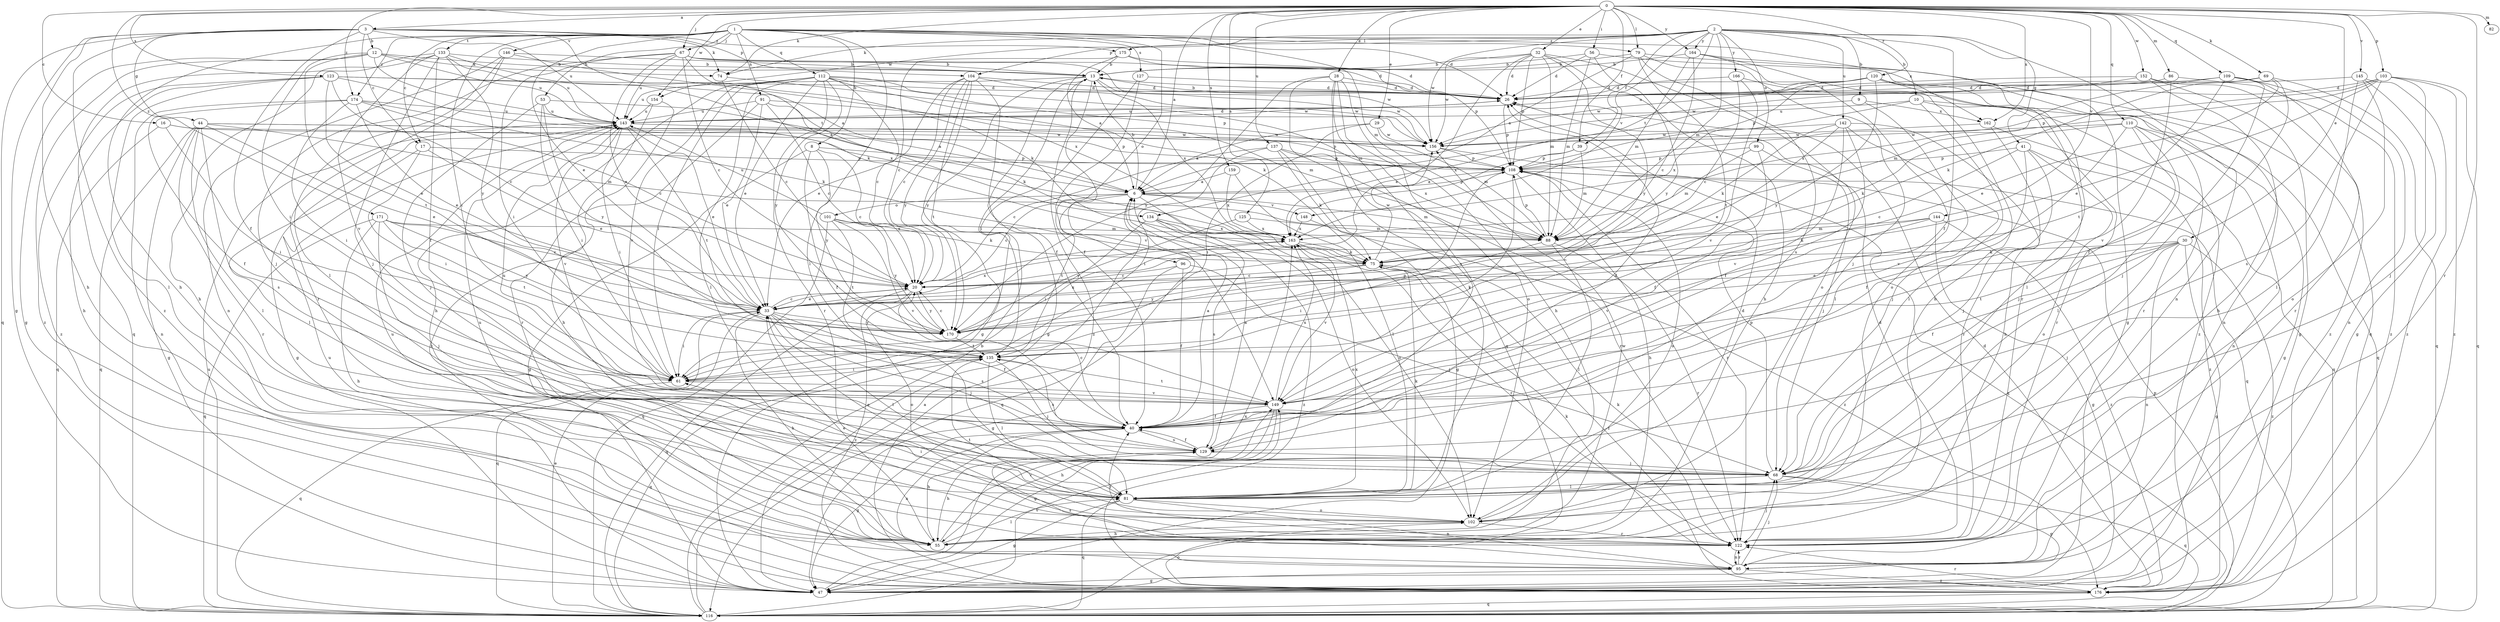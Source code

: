 strict digraph  {
0;
1;
2;
3;
6;
8;
9;
10;
12;
13;
16;
17;
20;
26;
28;
29;
30;
32;
33;
39;
40;
41;
44;
47;
53;
55;
56;
61;
67;
68;
69;
74;
75;
79;
81;
82;
86;
88;
91;
95;
96;
99;
101;
102;
103;
104;
108;
109;
110;
112;
116;
120;
122;
123;
125;
127;
129;
133;
134;
135;
137;
142;
143;
144;
145;
146;
148;
149;
152;
154;
156;
159;
162;
163;
164;
166;
170;
171;
174;
175;
176;
0 -> 3  [label=a];
0 -> 6  [label=a];
0 -> 16  [label=c];
0 -> 28  [label=e];
0 -> 29  [label=e];
0 -> 30  [label=e];
0 -> 32  [label=e];
0 -> 39  [label=f];
0 -> 56  [label=i];
0 -> 67  [label=j];
0 -> 69  [label=k];
0 -> 74  [label=k];
0 -> 79  [label=l];
0 -> 82  [label=m];
0 -> 86  [label=m];
0 -> 103  [label=p];
0 -> 109  [label=q];
0 -> 110  [label=q];
0 -> 120  [label=r];
0 -> 122  [label=r];
0 -> 123  [label=s];
0 -> 125  [label=s];
0 -> 137  [label=u];
0 -> 144  [label=v];
0 -> 145  [label=v];
0 -> 152  [label=w];
0 -> 154  [label=w];
0 -> 159  [label=x];
0 -> 162  [label=x];
0 -> 164  [label=y];
0 -> 171  [label=z];
0 -> 174  [label=z];
1 -> 8  [label=b];
1 -> 17  [label=c];
1 -> 26  [label=d];
1 -> 33  [label=e];
1 -> 53  [label=h];
1 -> 55  [label=h];
1 -> 61  [label=i];
1 -> 67  [label=j];
1 -> 79  [label=l];
1 -> 81  [label=l];
1 -> 88  [label=m];
1 -> 91  [label=n];
1 -> 96  [label=o];
1 -> 112  [label=q];
1 -> 127  [label=s];
1 -> 133  [label=t];
1 -> 146  [label=v];
1 -> 162  [label=x];
1 -> 174  [label=z];
2 -> 9  [label=b];
2 -> 10  [label=b];
2 -> 39  [label=f];
2 -> 40  [label=f];
2 -> 41  [label=g];
2 -> 74  [label=k];
2 -> 88  [label=m];
2 -> 95  [label=n];
2 -> 99  [label=o];
2 -> 104  [label=p];
2 -> 134  [label=t];
2 -> 142  [label=u];
2 -> 148  [label=v];
2 -> 154  [label=w];
2 -> 156  [label=w];
2 -> 164  [label=y];
2 -> 166  [label=y];
2 -> 175  [label=z];
3 -> 12  [label=b];
3 -> 17  [label=c];
3 -> 40  [label=f];
3 -> 44  [label=g];
3 -> 47  [label=g];
3 -> 55  [label=h];
3 -> 74  [label=k];
3 -> 104  [label=p];
3 -> 116  [label=q];
3 -> 134  [label=t];
3 -> 143  [label=u];
3 -> 175  [label=z];
3 -> 176  [label=z];
6 -> 13  [label=b];
6 -> 20  [label=c];
6 -> 88  [label=m];
6 -> 101  [label=o];
6 -> 102  [label=o];
6 -> 108  [label=p];
6 -> 116  [label=q];
6 -> 135  [label=t];
6 -> 148  [label=v];
8 -> 20  [label=c];
8 -> 40  [label=f];
8 -> 47  [label=g];
8 -> 108  [label=p];
8 -> 170  [label=y];
9 -> 81  [label=l];
9 -> 162  [label=x];
9 -> 163  [label=x];
10 -> 81  [label=l];
10 -> 116  [label=q];
10 -> 122  [label=r];
10 -> 143  [label=u];
10 -> 163  [label=x];
12 -> 13  [label=b];
12 -> 47  [label=g];
12 -> 61  [label=i];
12 -> 74  [label=k];
12 -> 75  [label=k];
12 -> 135  [label=t];
12 -> 143  [label=u];
12 -> 176  [label=z];
13 -> 26  [label=d];
13 -> 47  [label=g];
13 -> 143  [label=u];
13 -> 149  [label=v];
13 -> 156  [label=w];
13 -> 163  [label=x];
13 -> 170  [label=y];
13 -> 176  [label=z];
16 -> 61  [label=i];
16 -> 108  [label=p];
16 -> 116  [label=q];
16 -> 156  [label=w];
17 -> 33  [label=e];
17 -> 61  [label=i];
17 -> 81  [label=l];
17 -> 108  [label=p];
20 -> 33  [label=e];
20 -> 102  [label=o];
20 -> 116  [label=q];
20 -> 170  [label=y];
20 -> 176  [label=z];
26 -> 13  [label=b];
26 -> 108  [label=p];
26 -> 143  [label=u];
28 -> 26  [label=d];
28 -> 55  [label=h];
28 -> 81  [label=l];
28 -> 102  [label=o];
28 -> 116  [label=q];
28 -> 129  [label=s];
28 -> 170  [label=y];
29 -> 6  [label=a];
29 -> 61  [label=i];
29 -> 88  [label=m];
29 -> 156  [label=w];
30 -> 33  [label=e];
30 -> 40  [label=f];
30 -> 47  [label=g];
30 -> 68  [label=j];
30 -> 75  [label=k];
30 -> 95  [label=n];
30 -> 135  [label=t];
30 -> 176  [label=z];
32 -> 13  [label=b];
32 -> 26  [label=d];
32 -> 33  [label=e];
32 -> 55  [label=h];
32 -> 88  [label=m];
32 -> 102  [label=o];
32 -> 108  [label=p];
32 -> 156  [label=w];
32 -> 170  [label=y];
33 -> 20  [label=c];
33 -> 40  [label=f];
33 -> 55  [label=h];
33 -> 61  [label=i];
33 -> 68  [label=j];
33 -> 81  [label=l];
33 -> 116  [label=q];
33 -> 129  [label=s];
33 -> 163  [label=x];
33 -> 170  [label=y];
39 -> 88  [label=m];
39 -> 108  [label=p];
39 -> 163  [label=x];
40 -> 6  [label=a];
40 -> 20  [label=c];
40 -> 47  [label=g];
40 -> 55  [label=h];
40 -> 95  [label=n];
40 -> 129  [label=s];
40 -> 143  [label=u];
41 -> 20  [label=c];
41 -> 40  [label=f];
41 -> 68  [label=j];
41 -> 102  [label=o];
41 -> 108  [label=p];
41 -> 176  [label=z];
44 -> 33  [label=e];
44 -> 47  [label=g];
44 -> 81  [label=l];
44 -> 88  [label=m];
44 -> 108  [label=p];
44 -> 116  [label=q];
44 -> 122  [label=r];
44 -> 129  [label=s];
44 -> 156  [label=w];
47 -> 143  [label=u];
47 -> 163  [label=x];
53 -> 6  [label=a];
53 -> 61  [label=i];
53 -> 68  [label=j];
53 -> 143  [label=u];
53 -> 170  [label=y];
55 -> 33  [label=e];
55 -> 81  [label=l];
55 -> 143  [label=u];
55 -> 149  [label=v];
55 -> 156  [label=w];
56 -> 13  [label=b];
56 -> 26  [label=d];
56 -> 88  [label=m];
56 -> 116  [label=q];
56 -> 170  [label=y];
61 -> 108  [label=p];
61 -> 116  [label=q];
61 -> 149  [label=v];
67 -> 13  [label=b];
67 -> 20  [label=c];
67 -> 26  [label=d];
67 -> 33  [label=e];
67 -> 61  [label=i];
67 -> 68  [label=j];
67 -> 75  [label=k];
67 -> 143  [label=u];
67 -> 156  [label=w];
68 -> 47  [label=g];
68 -> 81  [label=l];
68 -> 108  [label=p];
68 -> 116  [label=q];
69 -> 26  [label=d];
69 -> 33  [label=e];
69 -> 40  [label=f];
69 -> 75  [label=k];
69 -> 116  [label=q];
74 -> 20  [label=c];
74 -> 108  [label=p];
75 -> 20  [label=c];
75 -> 156  [label=w];
75 -> 170  [label=y];
75 -> 176  [label=z];
79 -> 6  [label=a];
79 -> 13  [label=b];
79 -> 68  [label=j];
79 -> 122  [label=r];
79 -> 129  [label=s];
79 -> 135  [label=t];
81 -> 33  [label=e];
81 -> 47  [label=g];
81 -> 75  [label=k];
81 -> 95  [label=n];
81 -> 102  [label=o];
81 -> 116  [label=q];
81 -> 163  [label=x];
86 -> 26  [label=d];
86 -> 149  [label=v];
86 -> 176  [label=z];
88 -> 61  [label=i];
88 -> 81  [label=l];
88 -> 108  [label=p];
88 -> 122  [label=r];
91 -> 20  [label=c];
91 -> 33  [label=e];
91 -> 75  [label=k];
91 -> 88  [label=m];
91 -> 122  [label=r];
91 -> 143  [label=u];
95 -> 47  [label=g];
95 -> 68  [label=j];
95 -> 75  [label=k];
95 -> 122  [label=r];
95 -> 129  [label=s];
95 -> 176  [label=z];
96 -> 20  [label=c];
96 -> 40  [label=f];
96 -> 47  [label=g];
96 -> 68  [label=j];
99 -> 40  [label=f];
99 -> 68  [label=j];
99 -> 88  [label=m];
99 -> 108  [label=p];
101 -> 75  [label=k];
101 -> 88  [label=m];
101 -> 116  [label=q];
101 -> 135  [label=t];
101 -> 143  [label=u];
101 -> 149  [label=v];
101 -> 170  [label=y];
102 -> 26  [label=d];
102 -> 55  [label=h];
102 -> 61  [label=i];
102 -> 122  [label=r];
102 -> 135  [label=t];
102 -> 143  [label=u];
103 -> 26  [label=d];
103 -> 33  [label=e];
103 -> 68  [label=j];
103 -> 88  [label=m];
103 -> 108  [label=p];
103 -> 116  [label=q];
103 -> 129  [label=s];
103 -> 176  [label=z];
104 -> 20  [label=c];
104 -> 26  [label=d];
104 -> 33  [label=e];
104 -> 40  [label=f];
104 -> 47  [label=g];
104 -> 135  [label=t];
104 -> 156  [label=w];
104 -> 170  [label=y];
108 -> 6  [label=a];
108 -> 55  [label=h];
108 -> 102  [label=o];
108 -> 116  [label=q];
108 -> 122  [label=r];
108 -> 149  [label=v];
109 -> 26  [label=d];
109 -> 68  [label=j];
109 -> 95  [label=n];
109 -> 122  [label=r];
109 -> 135  [label=t];
109 -> 163  [label=x];
110 -> 47  [label=g];
110 -> 68  [label=j];
110 -> 75  [label=k];
110 -> 81  [label=l];
110 -> 95  [label=n];
110 -> 149  [label=v];
110 -> 156  [label=w];
112 -> 20  [label=c];
112 -> 26  [label=d];
112 -> 33  [label=e];
112 -> 55  [label=h];
112 -> 61  [label=i];
112 -> 75  [label=k];
112 -> 81  [label=l];
112 -> 88  [label=m];
112 -> 122  [label=r];
112 -> 149  [label=v];
112 -> 156  [label=w];
112 -> 170  [label=y];
116 -> 6  [label=a];
116 -> 13  [label=b];
116 -> 33  [label=e];
116 -> 108  [label=p];
116 -> 143  [label=u];
116 -> 149  [label=v];
120 -> 26  [label=d];
120 -> 81  [label=l];
120 -> 95  [label=n];
120 -> 108  [label=p];
120 -> 122  [label=r];
120 -> 143  [label=u];
120 -> 156  [label=w];
120 -> 170  [label=y];
122 -> 26  [label=d];
122 -> 40  [label=f];
122 -> 68  [label=j];
122 -> 75  [label=k];
122 -> 95  [label=n];
123 -> 6  [label=a];
123 -> 20  [label=c];
123 -> 26  [label=d];
123 -> 33  [label=e];
123 -> 55  [label=h];
123 -> 81  [label=l];
123 -> 163  [label=x];
123 -> 176  [label=z];
125 -> 88  [label=m];
125 -> 163  [label=x];
125 -> 170  [label=y];
127 -> 26  [label=d];
127 -> 40  [label=f];
127 -> 61  [label=i];
129 -> 6  [label=a];
129 -> 26  [label=d];
129 -> 40  [label=f];
129 -> 55  [label=h];
129 -> 68  [label=j];
133 -> 6  [label=a];
133 -> 13  [label=b];
133 -> 40  [label=f];
133 -> 55  [label=h];
133 -> 68  [label=j];
133 -> 116  [label=q];
133 -> 143  [label=u];
133 -> 149  [label=v];
133 -> 170  [label=y];
134 -> 61  [label=i];
134 -> 102  [label=o];
134 -> 129  [label=s];
134 -> 163  [label=x];
134 -> 176  [label=z];
135 -> 61  [label=i];
135 -> 68  [label=j];
135 -> 81  [label=l];
135 -> 116  [label=q];
135 -> 129  [label=s];
137 -> 20  [label=c];
137 -> 47  [label=g];
137 -> 61  [label=i];
137 -> 75  [label=k];
137 -> 108  [label=p];
137 -> 122  [label=r];
142 -> 33  [label=e];
142 -> 40  [label=f];
142 -> 55  [label=h];
142 -> 68  [label=j];
142 -> 75  [label=k];
142 -> 149  [label=v];
142 -> 156  [label=w];
143 -> 26  [label=d];
143 -> 33  [label=e];
143 -> 47  [label=g];
143 -> 61  [label=i];
143 -> 135  [label=t];
143 -> 149  [label=v];
143 -> 156  [label=w];
144 -> 47  [label=g];
144 -> 75  [label=k];
144 -> 88  [label=m];
144 -> 149  [label=v];
144 -> 176  [label=z];
145 -> 26  [label=d];
145 -> 47  [label=g];
145 -> 81  [label=l];
145 -> 102  [label=o];
145 -> 176  [label=z];
146 -> 13  [label=b];
146 -> 81  [label=l];
146 -> 95  [label=n];
146 -> 122  [label=r];
146 -> 163  [label=x];
148 -> 163  [label=x];
148 -> 176  [label=z];
149 -> 40  [label=f];
149 -> 47  [label=g];
149 -> 55  [label=h];
149 -> 135  [label=t];
149 -> 163  [label=x];
152 -> 26  [label=d];
152 -> 47  [label=g];
152 -> 55  [label=h];
152 -> 156  [label=w];
152 -> 176  [label=z];
154 -> 55  [label=h];
154 -> 143  [label=u];
154 -> 176  [label=z];
156 -> 108  [label=p];
156 -> 116  [label=q];
159 -> 6  [label=a];
159 -> 81  [label=l];
159 -> 163  [label=x];
162 -> 116  [label=q];
162 -> 122  [label=r];
162 -> 156  [label=w];
163 -> 75  [label=k];
163 -> 122  [label=r];
163 -> 149  [label=v];
164 -> 13  [label=b];
164 -> 20  [label=c];
164 -> 47  [label=g];
164 -> 55  [label=h];
164 -> 88  [label=m];
164 -> 102  [label=o];
166 -> 20  [label=c];
166 -> 26  [label=d];
166 -> 149  [label=v];
166 -> 176  [label=z];
170 -> 20  [label=c];
170 -> 135  [label=t];
170 -> 163  [label=x];
171 -> 20  [label=c];
171 -> 55  [label=h];
171 -> 68  [label=j];
171 -> 116  [label=q];
171 -> 135  [label=t];
171 -> 163  [label=x];
171 -> 170  [label=y];
174 -> 20  [label=c];
174 -> 33  [label=e];
174 -> 40  [label=f];
174 -> 61  [label=i];
174 -> 75  [label=k];
174 -> 95  [label=n];
174 -> 143  [label=u];
175 -> 6  [label=a];
175 -> 13  [label=b];
175 -> 20  [label=c];
175 -> 26  [label=d];
175 -> 108  [label=p];
176 -> 26  [label=d];
176 -> 102  [label=o];
176 -> 116  [label=q];
176 -> 122  [label=r];
}
